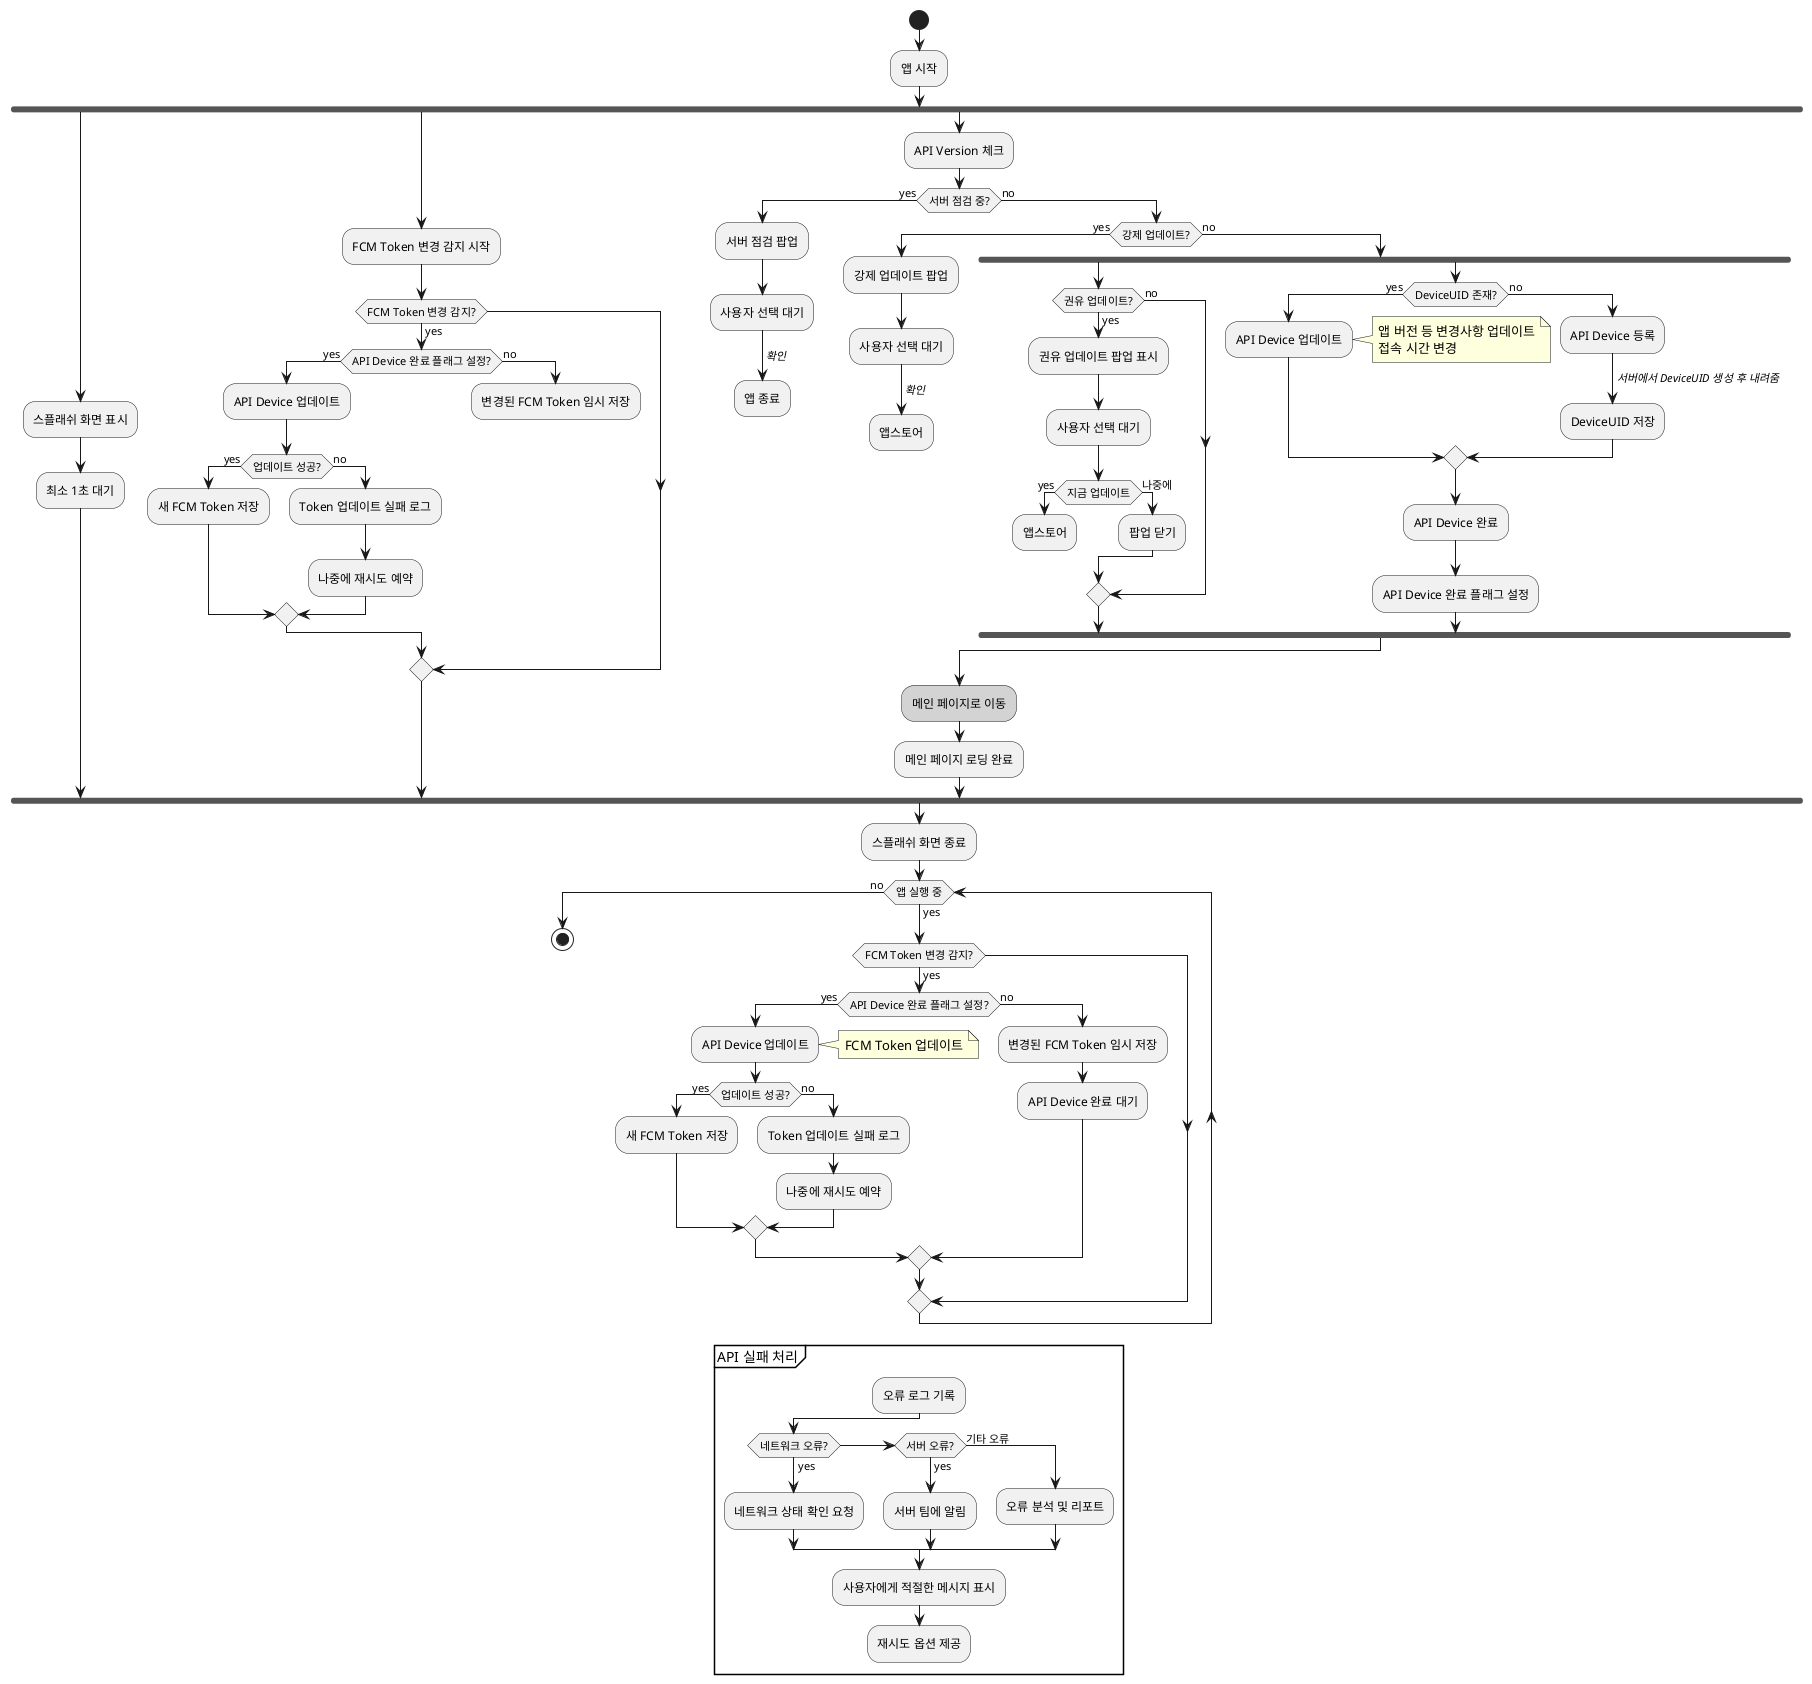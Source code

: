 @startuml
'https://plantuml.com/activity-diagram-beta

start
:앱 시작;

fork
  :스플래쉬 화면 표시;
  :최소 1초 대기;
fork again
  :FCM Token 변경 감지 시작;
  if (FCM Token 변경 감지?) then (yes)
    if (API Device 완료 플래그 설정?) then (yes)
      :API Device 업데이트;
      if (업데이트 성공?) then (yes)
        :새 FCM Token 저장;
      else (no)
        :Token 업데이트 실패 로그;
        :나중에 재시도 예약;
      endif
    else (no)
      :변경된 FCM Token 임시 저장;
      kill
    endif
  endif
fork again
  :API Version 체크;

  if (서버 점검 중?) then (yes)
    :서버 점검 팝업;
    :사용자 선택 대기;
    -> //확인//;
    :앱 종료;
    kill
  else (no)
    if (강제 업데이트?) then (yes)
      :강제 업데이트 팝업;
      :사용자 선택 대기;
      -> //확인//;
      :앱스토어;
      kill
    else (no)
      fork
        if (권유 업데이트?) then (yes)
          :권유 업데이트 팝업 표시;
          :사용자 선택 대기;
          if (지금 업데이트) then (yes)
            :앱스토어;
            kill
          else (나중에)
            :팝업 닫기;
          endif
        else (no)
        endif
      fork again
        if (DeviceUID 존재?) then (yes)
          :API Device 업데이트;
          note right
            앱 버전 등 변경사항 업데이트
            접속 시간 변경
          end note
        else (no)
          :API Device 등록;
          -> //서버에서 DeviceUID 생성 후 내려줌//;
          :DeviceUID 저장;
        endif
        :API Device 완료;
        :API Device 완료 플래그 설정;
      end fork
    endif
  endif

  #lightgray:메인 페이지로 이동;
  :메인 페이지 로딩 완료;
end fork

:스플래쉬 화면 종료;

while (앱 실행 중) is (yes)
  if (FCM Token 변경 감지?) then (yes)
    if (API Device 완료 플래그 설정?) then (yes)
      :API Device 업데이트;
      note right: FCM Token 업데이트
      if (업데이트 성공?) then (yes)
        :새 FCM Token 저장;
      else (no)
        :Token 업데이트 실패 로그;
        :나중에 재시도 예약;
      endif
    else (no)
      :변경된 FCM Token 임시 저장;
      :API Device 완료 대기;
    endif
  endif
endwhile (no)

stop

partition API 실패 처리 {
  :오류 로그 기록;
  if (네트워크 오류?) then (yes)
    :네트워크 상태 확인 요청;
  else if (서버 오류?) then (yes)
    :서버 팀에 알림;
  else (기타 오류)
    :오류 분석 및 리포트;
  endif
  :사용자에게 적절한 메시지 표시;
  :재시도 옵션 제공;
}

@enduml